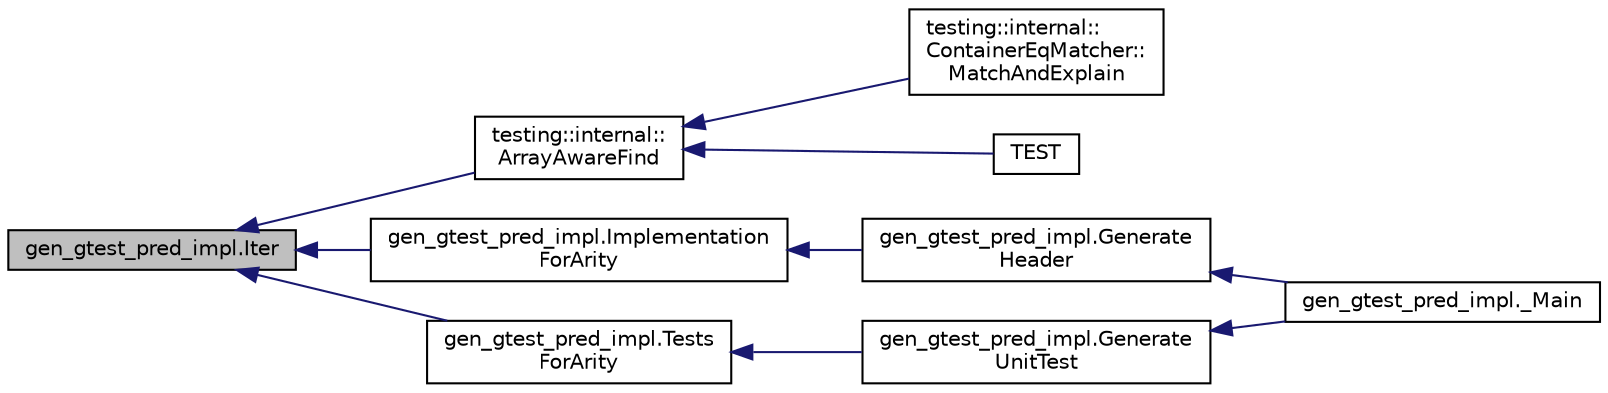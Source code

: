 digraph "gen_gtest_pred_impl.Iter"
{
  edge [fontname="Helvetica",fontsize="10",labelfontname="Helvetica",labelfontsize="10"];
  node [fontname="Helvetica",fontsize="10",shape=record];
  rankdir="LR";
  Node67 [label="gen_gtest_pred_impl.Iter",height=0.2,width=0.4,color="black", fillcolor="grey75", style="filled", fontcolor="black"];
  Node67 -> Node68 [dir="back",color="midnightblue",fontsize="10",style="solid",fontname="Helvetica"];
  Node68 [label="testing::internal::\lArrayAwareFind",height=0.2,width=0.4,color="black", fillcolor="white", style="filled",URL="$d0/da7/namespacetesting_1_1internal.html#a94a857fe6ff32cf4fdc4769a4071f239"];
  Node68 -> Node69 [dir="back",color="midnightblue",fontsize="10",style="solid",fontname="Helvetica"];
  Node69 [label="testing::internal::\lContainerEqMatcher::\lMatchAndExplain",height=0.2,width=0.4,color="black", fillcolor="white", style="filled",URL="$d8/d85/classtesting_1_1internal_1_1_container_eq_matcher.html#a348c6139776dd7d713d100e406ee38f4"];
  Node68 -> Node70 [dir="back",color="midnightblue",fontsize="10",style="solid",fontname="Helvetica"];
  Node70 [label="TEST",height=0.2,width=0.4,color="black", fillcolor="white", style="filled",URL="$df/d01/gtest__unittest_8cc.html#a563807f4b8c6d7fbf2945f279e38468e"];
  Node67 -> Node71 [dir="back",color="midnightblue",fontsize="10",style="solid",fontname="Helvetica"];
  Node71 [label="gen_gtest_pred_impl.Implementation\lForArity",height=0.2,width=0.4,color="black", fillcolor="white", style="filled",URL="$d0/db7/namespacegen__gtest__pred__impl.html#a8c53b141b89f9c05d0131d9756dfeab0"];
  Node71 -> Node72 [dir="back",color="midnightblue",fontsize="10",style="solid",fontname="Helvetica"];
  Node72 [label="gen_gtest_pred_impl.Generate\lHeader",height=0.2,width=0.4,color="black", fillcolor="white", style="filled",URL="$d0/db7/namespacegen__gtest__pred__impl.html#a6f3039a82a5283846fb272f8a3af6743"];
  Node72 -> Node73 [dir="back",color="midnightblue",fontsize="10",style="solid",fontname="Helvetica"];
  Node73 [label="gen_gtest_pred_impl._Main",height=0.2,width=0.4,color="black", fillcolor="white", style="filled",URL="$d0/db7/namespacegen__gtest__pred__impl.html#a50dd74615a1507ce657c8fa24d7c161e"];
  Node67 -> Node74 [dir="back",color="midnightblue",fontsize="10",style="solid",fontname="Helvetica"];
  Node74 [label="gen_gtest_pred_impl.Tests\lForArity",height=0.2,width=0.4,color="black", fillcolor="white", style="filled",URL="$d0/db7/namespacegen__gtest__pred__impl.html#ab0da913fa15e5695d5bb2dd1de5dec57"];
  Node74 -> Node75 [dir="back",color="midnightblue",fontsize="10",style="solid",fontname="Helvetica"];
  Node75 [label="gen_gtest_pred_impl.Generate\lUnitTest",height=0.2,width=0.4,color="black", fillcolor="white", style="filled",URL="$d0/db7/namespacegen__gtest__pred__impl.html#acbd42b5b7fb7ddbb06a4dd58fc37e9ed"];
  Node75 -> Node73 [dir="back",color="midnightblue",fontsize="10",style="solid",fontname="Helvetica"];
}
